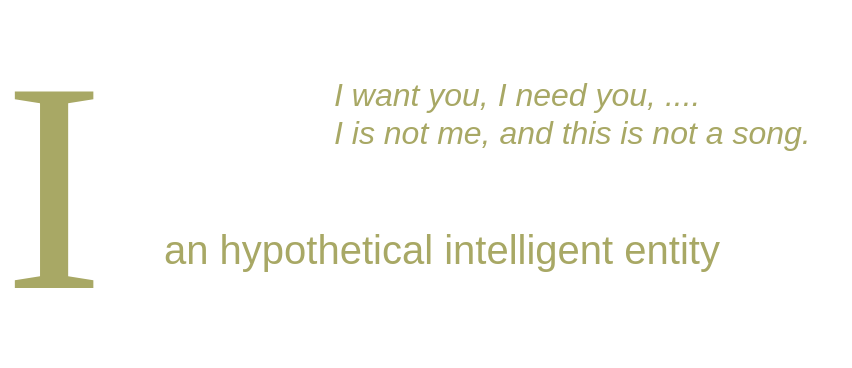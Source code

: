 <mxfile version="10.6.8" type="github"><diagram id="By1K5itjjHyx1fGp9N95" name="I_logo"><mxGraphModel dx="1001" dy="483" grid="1" gridSize="10" guides="1" tooltips="1" connect="1" arrows="1" fold="1" page="1" pageScale="1" pageWidth="850" pageHeight="1100" math="0" shadow="0"><root><mxCell id="0"/><mxCell id="1" parent="0"/><mxCell id="gHbcO2m2CjEqLgDUAbQJ-1" value="&lt;font style=&quot;font-size: 150px&quot; face=&quot;Garamond&quot; color=&quot;#A8A865&quot;&gt;I&lt;/font&gt;" style="text;html=1;resizable=0;points=[];autosize=1;align=left;verticalAlign=top;spacingTop=-4;" parent="1" vertex="1"><mxGeometry x="130" y="50" width="70" height="50" as="geometry"/></mxCell><mxCell id="iOSUyXI5hNVsWbAzQnJo-1" value="&lt;font style=&quot;font-size: 20px&quot; color=&quot;#A8A865&quot;&gt;an hypothetical intelligent entity&amp;nbsp; &lt;/font&gt;" style="text;html=1;resizable=0;points=[];autosize=1;align=left;verticalAlign=top;spacingTop=-4;" parent="1" vertex="1"><mxGeometry x="210" y="160" width="300" height="20" as="geometry"/></mxCell><mxCell id="DuZVauVZysfN6Fzi4VDk-1" value="&lt;div style=&quot;font-size: 16px&quot;&gt;&lt;font style=&quot;font-size: 16px&quot;&gt;&lt;i&gt;&lt;font style=&quot;font-size: 16px&quot; color=&quot;#A8A865&quot;&gt;I want you, I need you, .... &lt;br&gt;&lt;/font&gt;&lt;/i&gt;&lt;/font&gt;&lt;/div&gt;&lt;div style=&quot;font-size: 16px&quot;&gt;&lt;font style=&quot;font-size: 16px&quot;&gt;&lt;i&gt;&lt;font style=&quot;font-size: 16px&quot; color=&quot;#A8A865&quot;&gt;&lt;font style=&quot;font-size: 16px&quot;&gt;I is not me, and this is not a song.&lt;/font&gt;&amp;nbsp; &lt;/font&gt;&lt;/i&gt;&lt;/font&gt;&lt;/div&gt;" style="text;html=1;resizable=0;points=[];autosize=1;align=left;verticalAlign=top;spacingTop=-4;" vertex="1" parent="1"><mxGeometry x="295" y="85" width="260" height="30" as="geometry"/></mxCell></root></mxGraphModel></diagram><diagram id="XJa77DtFXEaWCbgx5OTb" name="Overview"><mxGraphModel dx="1001" dy="483" grid="1" gridSize="10" guides="1" tooltips="1" connect="1" arrows="1" fold="1" page="1" pageScale="1" pageWidth="850" pageHeight="1100" math="0" shadow="0"><root><mxCell id="cekZU-ZD330FUM_QzY8B-0"/><mxCell id="cekZU-ZD330FUM_QzY8B-1" parent="cekZU-ZD330FUM_QzY8B-0"/><mxCell id="yMEdAiI5wmKbofSk05gP-1" value="" style="ellipse;shape=cloud;whiteSpace=wrap;html=1;fillColor=#f8cecc;strokeColor=#b85450;" vertex="1" parent="cekZU-ZD330FUM_QzY8B-1"><mxGeometry x="187.5" y="30" width="375" height="130" as="geometry"/></mxCell><mxCell id="kWwaYY1vGnXJUVqPcnhs-0" value="Actor" style="shape=umlActor;verticalLabelPosition=bottom;labelBackgroundColor=#ffffff;verticalAlign=top;html=1;outlineConnect=0;" vertex="1" parent="cekZU-ZD330FUM_QzY8B-1"><mxGeometry x="240" y="200" width="70" height="130" as="geometry"/></mxCell><mxCell id="yMEdAiI5wmKbofSk05gP-0" value="&lt;font style=&quot;font-size: 50px&quot; face=&quot;Garamond&quot;&gt;I&lt;/font&gt;" style="text;html=1;resizable=0;points=[];autosize=1;align=left;verticalAlign=top;spacingTop=-4;" vertex="1" parent="cekZU-ZD330FUM_QzY8B-1"><mxGeometry x="370" y="60" width="30" height="20" as="geometry"/></mxCell><mxCell id="yMEdAiI5wmKbofSk05gP-4" value="" style="ellipse;whiteSpace=wrap;html=1;aspect=fixed;fillColor=#f8cecc;strokeColor=#b85450;" vertex="1" parent="cekZU-ZD330FUM_QzY8B-1"><mxGeometry x="255" y="200" width="20" height="20" as="geometry"/></mxCell><mxCell id="yMEdAiI5wmKbofSk05gP-5" value="Actor" style="shape=umlActor;verticalLabelPosition=bottom;labelBackgroundColor=#ffffff;verticalAlign=top;html=1;outlineConnect=0;" vertex="1" parent="cekZU-ZD330FUM_QzY8B-1"><mxGeometry x="320" y="200" width="70" height="130" as="geometry"/></mxCell><mxCell id="yMEdAiI5wmKbofSk05gP-6" value="" style="ellipse;whiteSpace=wrap;html=1;aspect=fixed;fillColor=#f8cecc;strokeColor=#b85450;" vertex="1" parent="cekZU-ZD330FUM_QzY8B-1"><mxGeometry x="335" y="200" width="20" height="20" as="geometry"/></mxCell><mxCell id="yMEdAiI5wmKbofSk05gP-7" value="Actor" style="shape=umlActor;verticalLabelPosition=bottom;labelBackgroundColor=#ffffff;verticalAlign=top;html=1;outlineConnect=0;" vertex="1" parent="cekZU-ZD330FUM_QzY8B-1"><mxGeometry x="500" y="200" width="70" height="130" as="geometry"/></mxCell><mxCell id="yMEdAiI5wmKbofSk05gP-8" value="" style="ellipse;whiteSpace=wrap;html=1;aspect=fixed;fillColor=#f8cecc;strokeColor=#b85450;" vertex="1" parent="cekZU-ZD330FUM_QzY8B-1"><mxGeometry x="515" y="200" width="20" height="20" as="geometry"/></mxCell><mxCell id="yMEdAiI5wmKbofSk05gP-9" value="&lt;font style=&quot;font-size: 30px&quot;&gt;. . .&lt;/font&gt;" style="text;html=1;resizable=0;points=[];autosize=1;align=left;verticalAlign=top;spacingTop=-4;" vertex="1" parent="cekZU-ZD330FUM_QzY8B-1"><mxGeometry x="421" y="303" width="60" height="20" as="geometry"/></mxCell><mxCell id="yMEdAiI5wmKbofSk05gP-10" value="" style="endArrow=classic;startArrow=classic;html=1;exitX=0.5;exitY=0;exitDx=0;exitDy=0;entryX=0.268;entryY=0.846;entryDx=0;entryDy=0;entryPerimeter=0;fillColor=#f8cecc;strokeColor=#b85450;" edge="1" parent="cekZU-ZD330FUM_QzY8B-1" source="yMEdAiI5wmKbofSk05gP-4" target="yMEdAiI5wmKbofSk05gP-1"><mxGeometry width="50" height="50" relative="1" as="geometry"><mxPoint x="260" y="190" as="sourcePoint"/><mxPoint x="310" y="140" as="targetPoint"/></mxGeometry></mxCell><mxCell id="yMEdAiI5wmKbofSk05gP-13" value="" style="endArrow=classic;startArrow=classic;html=1;exitX=0.357;exitY=0.023;exitDx=0;exitDy=0;entryX=0.425;entryY=0.915;entryDx=0;entryDy=0;entryPerimeter=0;fillColor=#f8cecc;strokeColor=#b85450;exitPerimeter=0;" edge="1" parent="cekZU-ZD330FUM_QzY8B-1" source="yMEdAiI5wmKbofSk05gP-5" target="yMEdAiI5wmKbofSk05gP-1"><mxGeometry width="50" height="50" relative="1" as="geometry"><mxPoint x="275" y="210" as="sourcePoint"/><mxPoint x="298" y="150" as="targetPoint"/></mxGeometry></mxCell><mxCell id="yMEdAiI5wmKbofSk05gP-14" value="" style="endArrow=classic;startArrow=classic;html=1;exitX=0;exitY=0;exitDx=0;exitDy=0;entryX=0.775;entryY=0.854;entryDx=0;entryDy=0;entryPerimeter=0;fillColor=#f8cecc;strokeColor=#b85450;" edge="1" parent="cekZU-ZD330FUM_QzY8B-1" source="yMEdAiI5wmKbofSk05gP-8" target="yMEdAiI5wmKbofSk05gP-1"><mxGeometry width="50" height="50" relative="1" as="geometry"><mxPoint x="355" y="213" as="sourcePoint"/><mxPoint x="357" y="159" as="targetPoint"/></mxGeometry></mxCell><mxCell id="yMEdAiI5wmKbofSk05gP-15" value="" style="verticalLabelPosition=bottom;html=1;verticalAlign=top;align=center;strokeColor=none;fillColor=#00BEF2;shape=mxgraph.azure.cloud;" vertex="1" parent="cekZU-ZD330FUM_QzY8B-1"><mxGeometry x="80" y="48" width="100" height="62" as="geometry"/></mxCell><mxCell id="yMEdAiI5wmKbofSk05gP-16" value="" style="ellipse;whiteSpace=wrap;html=1;aspect=fixed;fillColor=#f8cecc;strokeColor=#b85450;" vertex="1" parent="cekZU-ZD330FUM_QzY8B-1"><mxGeometry x="120" y="65" width="30" height="30" as="geometry"/></mxCell><mxCell id="yMEdAiI5wmKbofSk05gP-17" value="" style="endArrow=classic;startArrow=classic;html=1;exitX=1;exitY=0.5;exitDx=0;exitDy=0;entryX=0.07;entryY=0.4;entryDx=0;entryDy=0;entryPerimeter=0;fillColor=#f8cecc;strokeColor=#b85450;" edge="1" parent="cekZU-ZD330FUM_QzY8B-1" source="yMEdAiI5wmKbofSk05gP-16" target="yMEdAiI5wmKbofSk05gP-1"><mxGeometry width="50" height="50" relative="1" as="geometry"><mxPoint x="275" y="210" as="sourcePoint"/><mxPoint x="298" y="150" as="targetPoint"/></mxGeometry></mxCell><mxCell id="yMEdAiI5wmKbofSk05gP-18" value="&lt;font style=&quot;font-size: 20px&quot;&gt;&lt;b&gt;World population&lt;/b&gt;&lt;/font&gt;" style="text;html=1;resizable=0;points=[];autosize=1;align=left;verticalAlign=top;spacingTop=-4;" vertex="1" parent="cekZU-ZD330FUM_QzY8B-1"><mxGeometry x="284" y="375" width="180" height="20" as="geometry"/></mxCell><mxCell id="yMEdAiI5wmKbofSk05gP-19" value="&lt;div&gt;&lt;font style=&quot;font-size: 20px&quot;&gt;&lt;b&gt;World computers &lt;br&gt;&lt;/b&gt;&lt;/font&gt;&lt;/div&gt;&lt;div&gt;&lt;font style=&quot;font-size: 20px&quot;&gt;&lt;b&gt;and telecom &lt;/b&gt;&lt;/font&gt;&lt;/div&gt;" style="text;html=1;resizable=0;points=[];autosize=1;align=left;verticalAlign=top;spacingTop=-4;" vertex="1" parent="cekZU-ZD330FUM_QzY8B-1"><mxGeometry x="50" y="125" width="180" height="30" as="geometry"/></mxCell></root></mxGraphModel></diagram></mxfile>